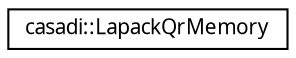 digraph "Graphical Class Hierarchy"
{
  edge [fontname="FreeSans.ttf",fontsize="10",labelfontname="FreeSans.ttf",labelfontsize="10"];
  node [fontname="FreeSans.ttf",fontsize="10",shape=record];
  rankdir="LR";
  Node1 [label="casadi::LapackQrMemory",height=0.2,width=0.4,color="black", fillcolor="white", style="filled",URL="$db/de1/structcasadi_1_1LapackQrMemory.html"];
}
